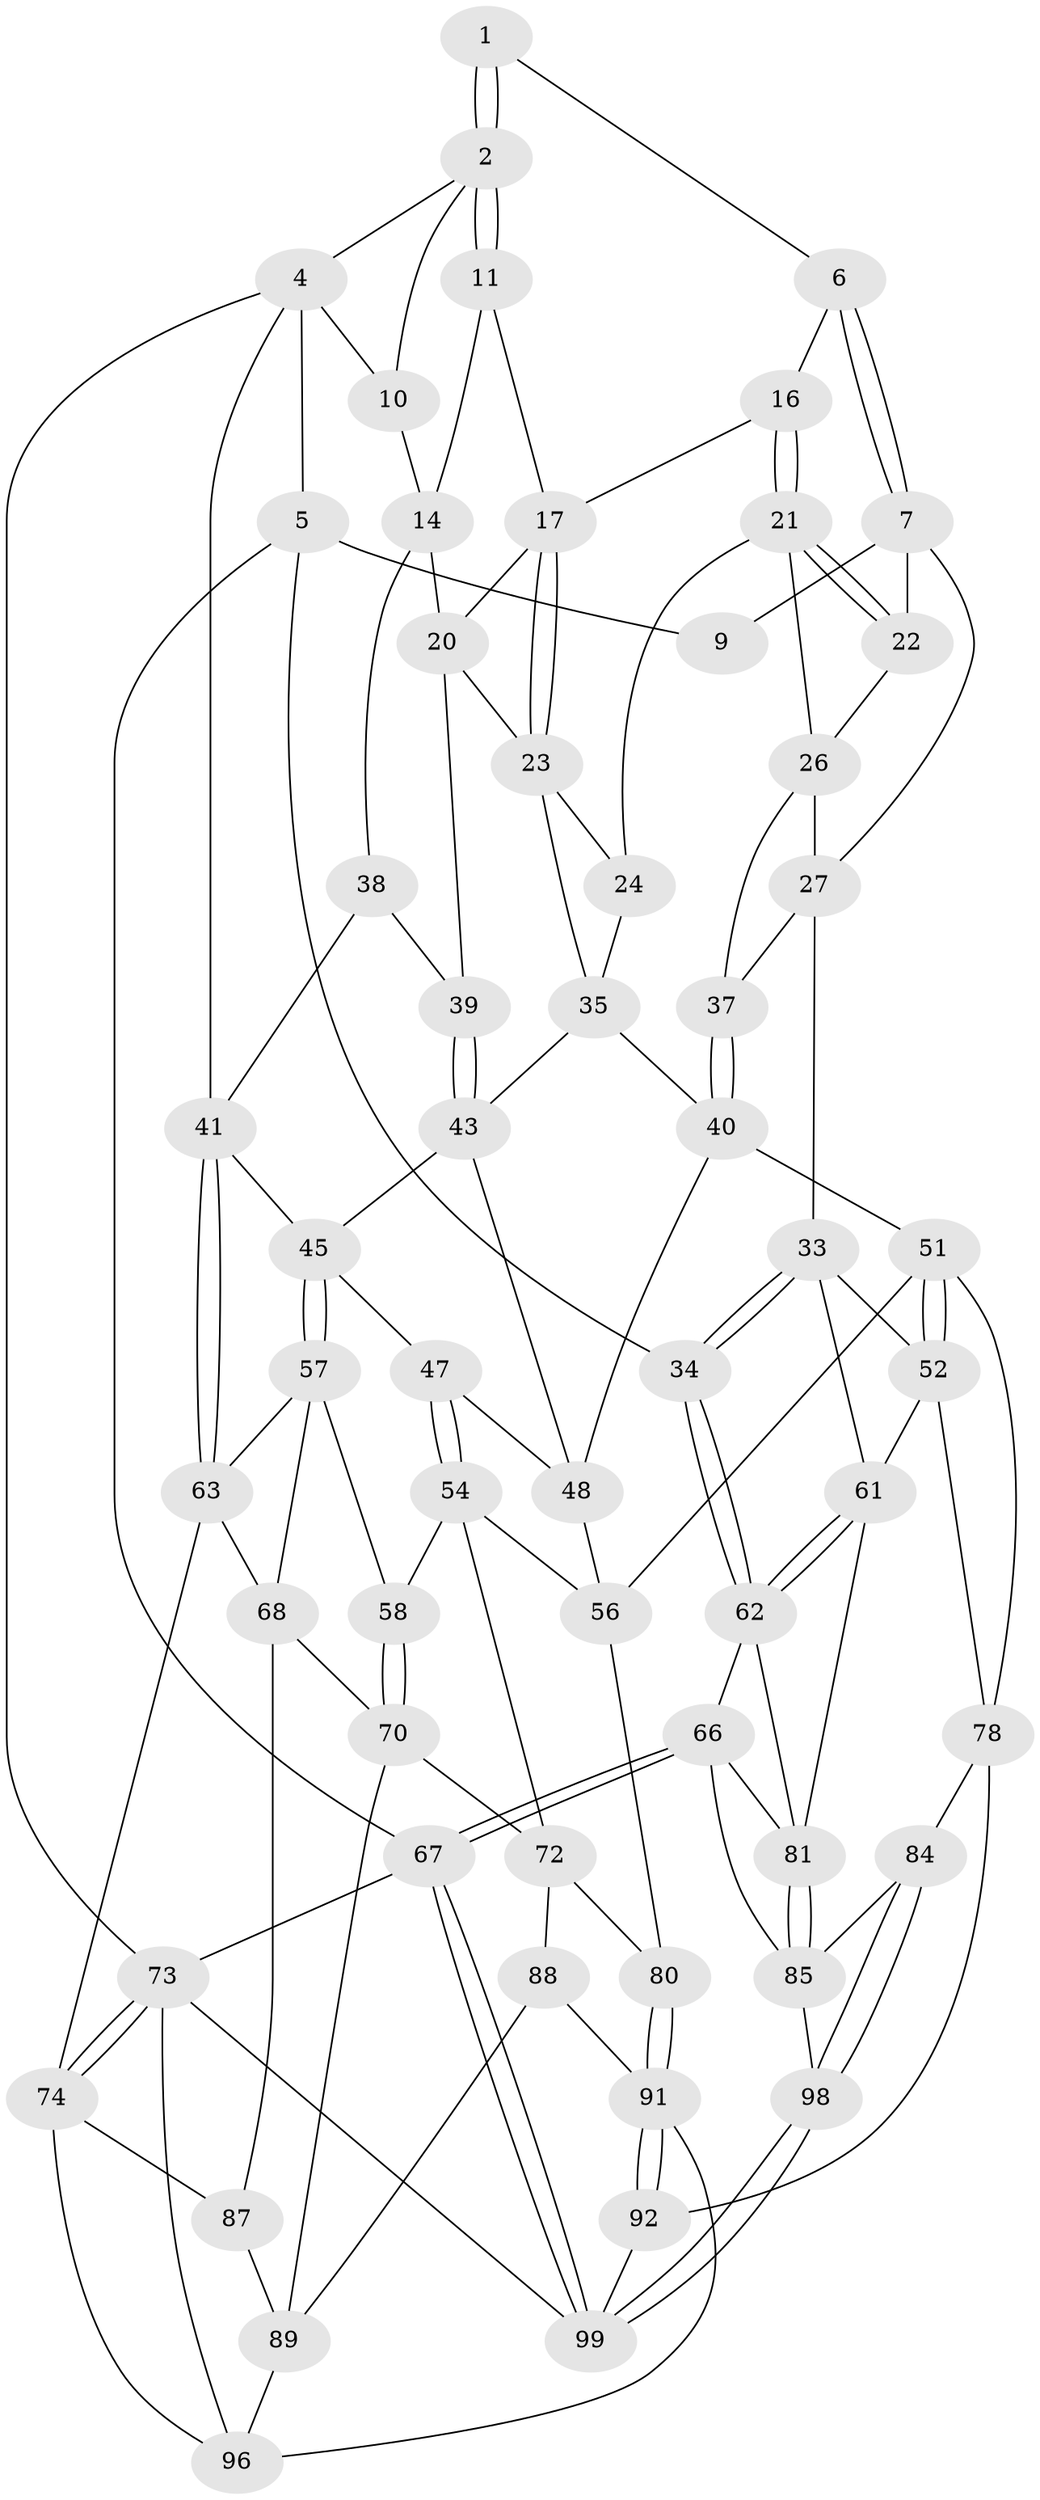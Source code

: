 // original degree distribution, {3: 0.039603960396039604, 6: 0.2376237623762376, 5: 0.49504950495049505, 4: 0.22772277227722773}
// Generated by graph-tools (version 1.1) at 2025/11/02/21/25 10:11:13]
// undirected, 60 vertices, 134 edges
graph export_dot {
graph [start="1"]
  node [color=gray90,style=filled];
  1 [pos="+0.28336445557667644+0"];
  2 [pos="+0.7155650652942285+0",super="+3"];
  4 [pos="+1+0",super="+15"];
  5 [pos="+0.043245308741004636+0",super="+31"];
  6 [pos="+0.30107904160767146+0"];
  7 [pos="+0.24050700604773925+0.10311217120668213",super="+8"];
  9 [pos="+0.11660272108102367+0.1480469846910545"];
  10 [pos="+0.9557353343557466+0.07737128398928825",super="+13"];
  11 [pos="+0.7147416126106024+0",super="+12"];
  14 [pos="+0.9692527163180006+0.22344982852262127",super="+19"];
  16 [pos="+0.4287395803817707+0.10348393650288702"];
  17 [pos="+0.5680531002297554+0.09317428842085573",super="+18"];
  20 [pos="+0.7375797921738904+0.15061382955879504",super="+28"];
  21 [pos="+0.39045965679392225+0.20669668069343927",super="+25"];
  22 [pos="+0.274881326495109+0.14812208759621484"];
  23 [pos="+0.5257497423131273+0.23891914987136664",super="+29"];
  24 [pos="+0.4692721116187331+0.2569698483083643"];
  26 [pos="+0.26351440177952634+0.2029996429944467",super="+30"];
  27 [pos="+0.1906263353876905+0.27032828071836384",super="+32"];
  33 [pos="+0.19085471576602916+0.4183938304105378",super="+53"];
  34 [pos="+0+0.375428682591542"];
  35 [pos="+0.5570377429683746+0.4312030736315345",super="+36"];
  37 [pos="+0.3239200400695101+0.3589688933440866"];
  38 [pos="+0.8230487621675224+0.3525063979352813"];
  39 [pos="+0.7176965222556285+0.32513628586614635"];
  40 [pos="+0.49566843380231895+0.46904146161986715",super="+50"];
  41 [pos="+1+0.36897321206452577",super="+42"];
  43 [pos="+0.7323118067686762+0.43447130770484665",super="+44"];
  45 [pos="+0.8780092814891242+0.5037493768074408",super="+46"];
  47 [pos="+0.6828083764259103+0.5405908876196938"];
  48 [pos="+0.6712961283440143+0.5362554559122208",super="+49"];
  51 [pos="+0.43195086431380175+0.6274687324188",super="+60"];
  52 [pos="+0.2540220740638933+0.5752635590878202",super="+76"];
  54 [pos="+0.7359536866720636+0.610911871224691",super="+55"];
  56 [pos="+0.5989893161587013+0.7118669864916543",super="+59"];
  57 [pos="+0.8752626459837246+0.5141370679722141",super="+64"];
  58 [pos="+0.7960355589478445+0.5984119333899984"];
  61 [pos="+0.053180208178279655+0.6365804661923697",super="+77"];
  62 [pos="+0+0.5843685743998779",super="+65"];
  63 [pos="+1+0.658117969894735",super="+75"];
  66 [pos="+0+1",super="+94"];
  67 [pos="+0+1"];
  68 [pos="+0.902021509968782+0.7225904673073124",super="+69"];
  70 [pos="+0.853875048004984+0.753057375946922",super="+71"];
  72 [pos="+0.6971929279177086+0.700959389443047",super="+79"];
  73 [pos="+1+1",super="+101"];
  74 [pos="+1+0.8633575027025057",super="+86"];
  78 [pos="+0.3502231169163736+0.8470024394110393",super="+83"];
  80 [pos="+0.6179817972032651+0.8537699713063707"];
  81 [pos="+0.11454675996933184+0.7847059798762258",super="+82"];
  84 [pos="+0.27700242423957555+0.869092401397498"];
  85 [pos="+0.18578984397123235+0.8552509340183096",super="+93"];
  87 [pos="+1+0.8464102355610323"];
  88 [pos="+0.8283709078858846+0.8114717119870546"];
  89 [pos="+0.8392555048729315+0.7990204100059685",super="+90"];
  91 [pos="+0.6182536918203235+0.8585953906295617",super="+95"];
  92 [pos="+0.4483970088660335+1"];
  96 [pos="+0.9029143425078118+0.9651562604536146",super="+97"];
  98 [pos="+0.1415356082199554+1"];
  99 [pos="+0.08037910920700166+1",super="+100"];
  1 -- 2;
  1 -- 2;
  1 -- 6;
  2 -- 11;
  2 -- 11;
  2 -- 10;
  2 -- 4;
  4 -- 5;
  4 -- 73;
  4 -- 41;
  4 -- 10;
  5 -- 9 [weight=2];
  5 -- 34;
  5 -- 67;
  6 -- 7;
  6 -- 7;
  6 -- 16;
  7 -- 22;
  7 -- 9;
  7 -- 27;
  10 -- 14;
  11 -- 17;
  11 -- 14;
  14 -- 38;
  14 -- 20;
  16 -- 17;
  16 -- 21;
  16 -- 21;
  17 -- 23;
  17 -- 23;
  17 -- 20;
  20 -- 39;
  20 -- 23;
  21 -- 22;
  21 -- 22;
  21 -- 24;
  21 -- 26;
  22 -- 26;
  23 -- 24;
  23 -- 35;
  24 -- 35;
  26 -- 27;
  26 -- 37;
  27 -- 33;
  27 -- 37;
  33 -- 34;
  33 -- 34;
  33 -- 52;
  33 -- 61;
  34 -- 62;
  34 -- 62;
  35 -- 40;
  35 -- 43;
  37 -- 40;
  37 -- 40;
  38 -- 39;
  38 -- 41;
  39 -- 43;
  39 -- 43;
  40 -- 48;
  40 -- 51;
  41 -- 63;
  41 -- 63;
  41 -- 45;
  43 -- 45;
  43 -- 48;
  45 -- 57;
  45 -- 57;
  45 -- 47;
  47 -- 48;
  47 -- 54;
  47 -- 54;
  48 -- 56;
  51 -- 52;
  51 -- 52;
  51 -- 78;
  51 -- 56;
  52 -- 78;
  52 -- 61;
  54 -- 58;
  54 -- 56;
  54 -- 72;
  56 -- 80;
  57 -- 58;
  57 -- 68;
  57 -- 63;
  58 -- 70;
  58 -- 70;
  61 -- 62;
  61 -- 62;
  61 -- 81;
  62 -- 66;
  62 -- 81;
  63 -- 74;
  63 -- 68;
  66 -- 67;
  66 -- 67;
  66 -- 85;
  66 -- 81;
  67 -- 99;
  67 -- 99;
  67 -- 73;
  68 -- 70;
  68 -- 87;
  70 -- 72;
  70 -- 89;
  72 -- 88;
  72 -- 80;
  73 -- 74;
  73 -- 74;
  73 -- 96;
  73 -- 99;
  74 -- 96;
  74 -- 87;
  78 -- 84;
  78 -- 92;
  80 -- 91;
  80 -- 91;
  81 -- 85;
  81 -- 85;
  84 -- 85;
  84 -- 98;
  84 -- 98;
  85 -- 98;
  87 -- 89;
  88 -- 89;
  88 -- 91;
  89 -- 96;
  91 -- 92;
  91 -- 92;
  91 -- 96;
  92 -- 99;
  98 -- 99;
  98 -- 99;
}
